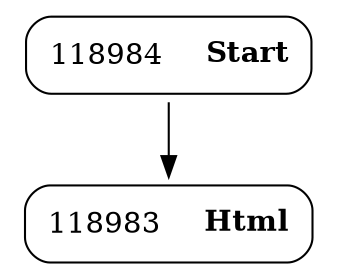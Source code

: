 digraph ast {
node [shape=none];
118983 [label=<<TABLE border='1' cellspacing='0' cellpadding='10' style='rounded' ><TR><TD border='0'>118983</TD><TD border='0'><B>Html</B></TD></TR></TABLE>>];
118984 [label=<<TABLE border='1' cellspacing='0' cellpadding='10' style='rounded' ><TR><TD border='0'>118984</TD><TD border='0'><B>Start</B></TD></TR></TABLE>>];
118984 -> 118983 [weight=2];
}
